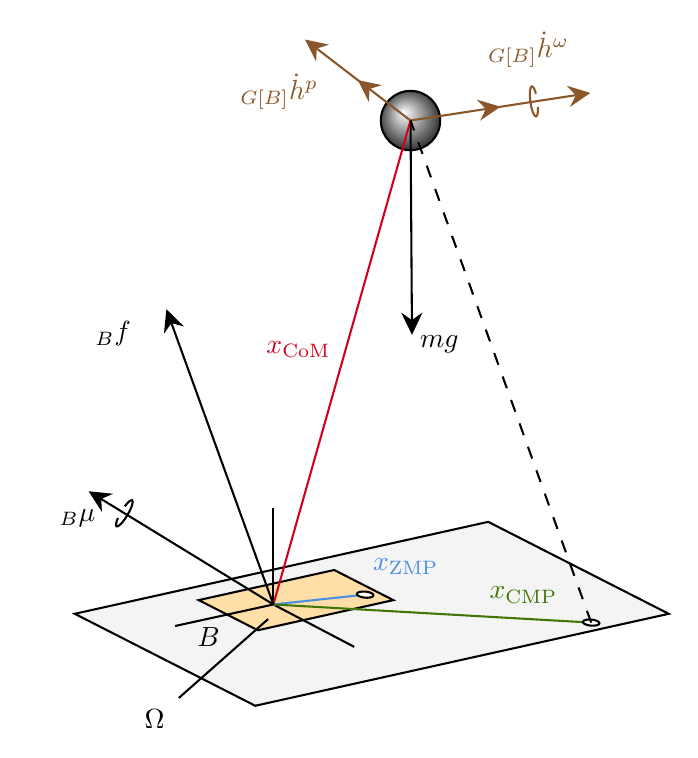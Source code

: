 

  
\tikzset {_yyi82asiu/.code = {\pgfsetadditionalshadetransform{ \pgftransformshift{\pgfpoint{89.1 bp } { -108.9 bp }  }  \pgftransformscale{1.32 }  }}}
\pgfdeclareradialshading{_k3ijass8x}{\pgfpoint{-72bp}{88bp}}{rgb(0bp)=(1,1,1);
rgb(0bp)=(1,1,1);
rgb(25bp)=(0,0,0);
rgb(400bp)=(0,0,0)}
\tikzset{every picture/.style={line width=0.75pt}} %

\begin{tikzpicture}[x=0.75pt,y=0.75pt,yscale=-1,xscale=1]

\draw  [fill={rgb, 255:red, 244; green, 244; blue, 244 }  ,fill opacity=1 ] (250.06,303.66) -- (337.03,347.96) -- (137.82,392.27) -- (50.84,347.96) -- cycle ;
\path  [shading=_k3ijass8x,_yyi82asiu] (198.32,110.32) .. controls (198.32,102.42) and (204.72,96.02) .. (212.62,96.02) .. controls (220.51,96.02) and (226.91,102.42) .. (226.91,110.32) .. controls (226.91,118.21) and (220.51,124.61) .. (212.62,124.61) .. controls (204.72,124.61) and (198.32,118.21) .. (198.32,110.32) -- cycle ; %
 \draw   (198.32,110.32) .. controls (198.32,102.42) and (204.72,96.02) .. (212.62,96.02) .. controls (220.51,96.02) and (226.91,102.42) .. (226.91,110.32) .. controls (226.91,118.21) and (220.51,124.61) .. (212.62,124.61) .. controls (204.72,124.61) and (198.32,118.21) .. (198.32,110.32) -- cycle ; %

\draw  [fill={rgb, 255:red, 255; green, 222; blue, 167 }  ,fill opacity=1 ] (175.84,326.86) -- (204.34,341.37) -- (139.07,355.89) -- (110.58,341.37) -- cycle ;
\draw    (146.54,343.47) -- (185.5,363.89) ;
\draw    (99.19,353.84) -- (146.54,343.47) ;
\draw    (146.54,343.47) -- (146.54,297.02) ;
\draw    (146.54,343.47) -- (60.06,290.49) ;
\draw [shift={(57.51,288.92)}, rotate = 31.49] [fill={rgb, 255:red, 0; green, 0; blue, 0 }  ][line width=0.08]  [draw opacity=0] (10.72,-5.15) -- (0,0) -- (10.72,5.15) -- (7.12,0) -- cycle    ;
\draw  [draw opacity=0] (74.96,296.17) .. controls (76.5,294.11) and (77.92,292.9) .. (78.51,293.27) .. controls (79.29,293.78) and (78.24,297.01) .. (76.16,300.48) .. controls (74.08,303.96) and (71.75,306.36) .. (70.96,305.85) .. controls (70.43,305.51) and (70.74,303.92) .. (71.64,301.85) -- (74.73,299.56) -- cycle ; \draw   (74.96,296.17) .. controls (76.5,294.11) and (77.92,292.9) .. (78.51,293.27) .. controls (79.29,293.78) and (78.24,297.01) .. (76.16,300.48) .. controls (74.08,303.96) and (71.75,306.36) .. (70.96,305.85) .. controls (70.43,305.51) and (70.74,303.92) .. (71.64,301.85) ;
\draw    (212.62,110.32) -- (213.31,210.56) ;
\draw [shift={(213.33,213.56)}, rotate = 269.61] [fill={rgb, 255:red, 0; green, 0; blue, 0 }  ][line width=0.08]  [draw opacity=0] (10.72,-5.15) -- (0,0) -- (10.72,5.15) -- (7.12,0) -- cycle    ;
\draw [color={rgb, 255:red, 208; green, 2; blue, 27 }  ,draw opacity=1 ]   (146.54,343.47) -- (212.62,110.32) ;
\draw [color={rgb, 255:red, 74; green, 144; blue, 226 }  ,draw opacity=1 ]   (146.54,343.47) -- (190.76,338.73) ;
\draw [color={rgb, 255:red, 65; green, 117; blue, 5 }  ,draw opacity=1 ]   (146.54,343.47) -- (299.67,352.2) ;
\draw [color={rgb, 255:red, 139; green, 87; blue, 42 }  ,draw opacity=1 ]   (212.62,110.32) -- (164.16,73.12) ;
\draw [shift={(161.78,71.29)}, rotate = 37.51] [fill={rgb, 255:red, 139; green, 87; blue, 42 }  ,fill opacity=1 ][line width=0.08]  [draw opacity=0] (10.72,-5.15) -- (0,0) -- (10.72,5.15) -- (7.12,0) -- cycle    ;
\draw [shift={(187.2,90.8)}, rotate = 37.51] [fill={rgb, 255:red, 139; green, 87; blue, 42 }  ,fill opacity=1 ][line width=0.08]  [draw opacity=0] (10.72,-5.15) -- (0,0) -- (10.72,5.15) -- (7.12,0) -- cycle    ;
\draw [color={rgb, 255:red, 139; green, 87; blue, 42 }  ,draw opacity=1 ]   (212.62,110.32) -- (296.31,97.47) ;
\draw [shift={(299.28,97.02)}, rotate = 171.27] [fill={rgb, 255:red, 139; green, 87; blue, 42 }  ,fill opacity=1 ][line width=0.08]  [draw opacity=0] (10.72,-5.15) -- (0,0) -- (10.72,5.15) -- (7.12,0) -- cycle    ;
\draw [shift={(255.95,103.67)}, rotate = 171.27] [fill={rgb, 255:red, 139; green, 87; blue, 42 }  ,fill opacity=1 ][line width=0.08]  [draw opacity=0] (10.72,-5.15) -- (0,0) -- (10.72,5.15) -- (7.12,0) -- cycle    ;
\draw  [draw opacity=0] (274.02,103.9) .. controls (274.11,106.47) and (273.76,108.3) .. (273.08,108.37) .. controls (272.14,108.47) and (270.94,105.3) .. (270.39,101.29) .. controls (269.83,97.27) and (270.14,93.94) .. (271.07,93.84) .. controls (271.71,93.78) and (272.46,95.21) .. (273.05,97.39) -- (272.07,101.11) -- cycle ; \draw  [color={rgb, 255:red, 139; green, 87; blue, 42 }  ,draw opacity=1 ] (274.02,103.9) .. controls (274.11,106.47) and (273.76,108.3) .. (273.08,108.37) .. controls (272.14,108.47) and (270.94,105.3) .. (270.39,101.29) .. controls (269.83,97.27) and (270.14,93.94) .. (271.07,93.84) .. controls (271.71,93.78) and (272.46,95.21) .. (273.05,97.39) ;
\draw  [fill={rgb, 255:red, 255; green, 255; blue, 255 }  ,fill opacity=1 ] (296.56,352.89) .. controls (295.17,352.15) and (295.44,351.24) .. (297.15,350.86) .. controls (298.86,350.49) and (301.38,350.78) .. (302.77,351.51) .. controls (304.16,352.25) and (303.9,353.16) .. (302.18,353.54) .. controls (300.47,353.91) and (297.95,353.62) .. (296.56,352.89) -- cycle ;
\draw  [fill={rgb, 255:red, 255; green, 255; blue, 255 }  ,fill opacity=1 ] (187.66,339.41) .. controls (186.27,338.68) and (186.53,337.77) .. (188.25,337.39) .. controls (189.96,337.02) and (192.48,337.31) .. (193.87,338.04) .. controls (195.26,338.78) and (194.99,339.69) .. (193.28,340.07) .. controls (191.57,340.44) and (189.05,340.15) .. (187.66,339.41) -- cycle ;
\draw    (101,388.5) -- (144,350.5) ;
\draw  [dash pattern={on 4.5pt off 4.5pt}]  (299.67,352.2) -- (212.62,110.32) ;
\draw    (146.54,343.47) -- (96.02,204.02) ;
\draw [shift={(95,201.2)}, rotate = 70.08] [fill={rgb, 255:red, 0; green, 0; blue, 0 }  ][line width=0.08]  [draw opacity=0] (10.72,-5.15) -- (0,0) -- (10.72,5.15) -- (7.12,0) -- cycle    ;

\draw (108.46,353.26) node [anchor=north west][inner sep=0.75pt]    {$B$};
\draw (193.07,319.88) node [anchor=north west][inner sep=0.75pt]    {$\textcolor[rgb]{0.29,0.56,0.89}{x}\textcolor[rgb]{0.29,0.56,0.89}{_{\text{ZMP}}}$};
\draw (249.23,333.54) node [anchor=north west][inner sep=0.75pt]    {$\textcolor[rgb]{0.25,0.46,0.02}{x}\textcolor[rgb]{0.25,0.46,0.02}{_{\text{CMP}}}$};
\draw (141.73,215.46) node [anchor=north west][inner sep=0.75pt]    {$\textcolor[rgb]{0.82,0.01,0.11}{x}\textcolor[rgb]{0.82,0.01,0.11}{_{\text{CoM}}}$};
\draw (59.26,205.75) node [anchor=north west][inner sep=0.75pt]    {$_{B} f$};
\draw (42,296.27) node [anchor=north west][inner sep=0.75pt]    {$_{B} \mu $};
\draw (215.69,212.27) node [anchor=north west][inner sep=0.75pt]    {$mg$};
\draw (129.13,86.16) node [anchor=north west][inner sep=0.75pt]    {$\textcolor[rgb]{0.55,0.34,0.16}{_{G[ B]}}\textcolor[rgb]{0.55,0.34,0.16}{\dot{h}}\textcolor[rgb]{0.55,0.34,0.16}{^{p}}$};
\draw (248.54,66.07) node [anchor=north west][inner sep=0.75pt]    {$\textcolor[rgb]{0.55,0.34,0.16}{_{G[ B]}}\textcolor[rgb]{0.55,0.34,0.16}{\dot{h}}\textcolor[rgb]{0.55,0.34,0.16}{^{\omega }}$};
\draw (83,392.4) node [anchor=north west][inner sep=0.75pt]    {$\Omega $};


\end{tikzpicture}